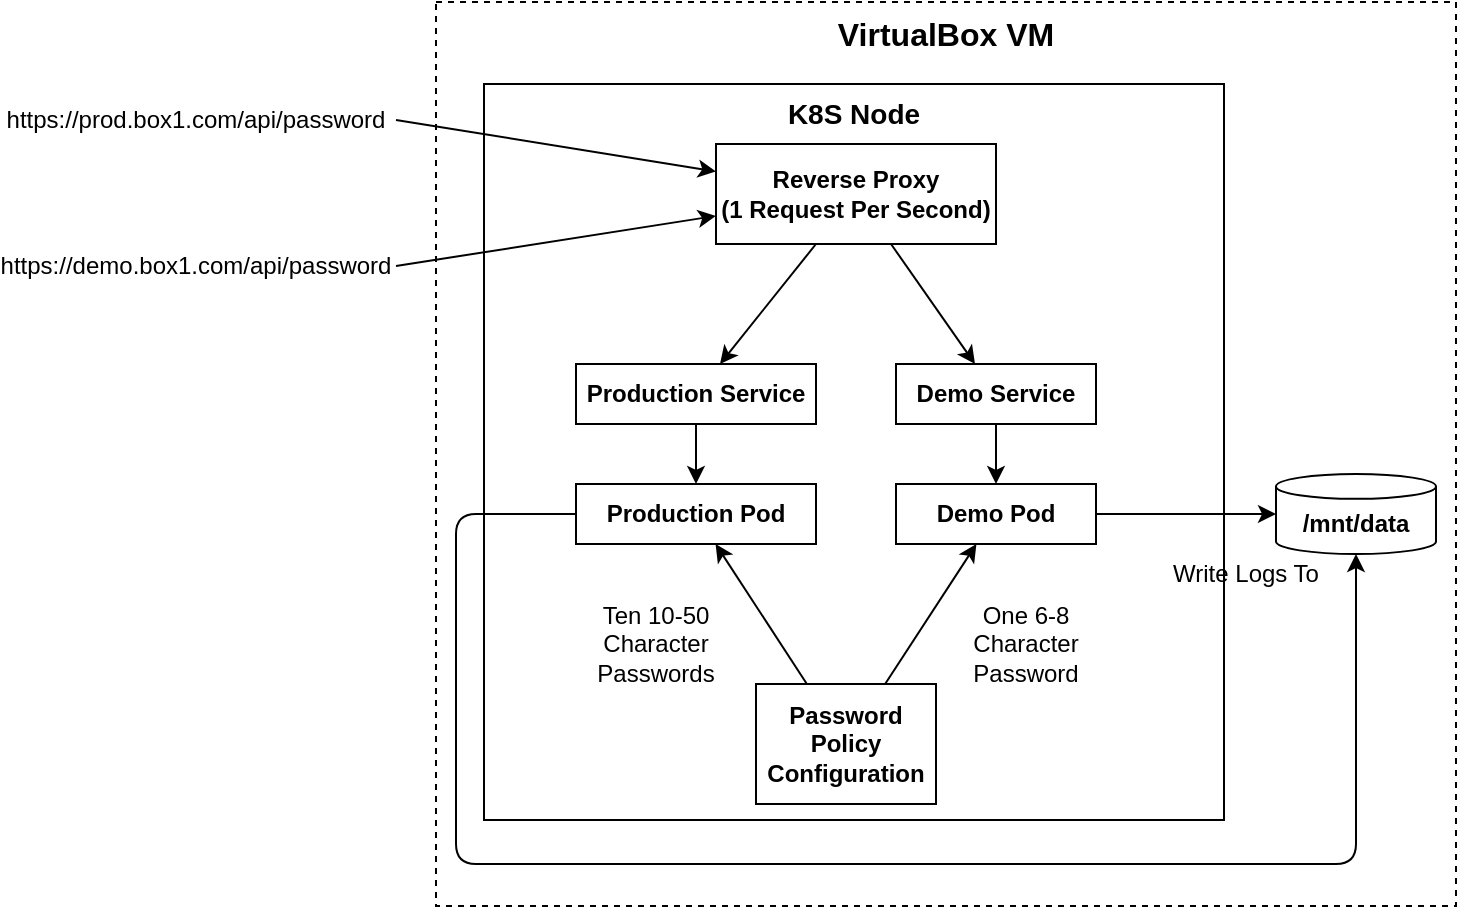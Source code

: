 <mxfile version="14.1.8" type="device"><diagram id="_LvJr-tqfpPB-cM-e4vQ" name="Page-1"><mxGraphModel dx="1888" dy="580" grid="1" gridSize="10" guides="1" tooltips="1" connect="1" arrows="1" fold="1" page="1" pageScale="1" pageWidth="850" pageHeight="1100" math="0" shadow="0"><root><mxCell id="0"/><mxCell id="1" parent="0"/><mxCell id="vpevB3ocP-nuLuHZzxmn-43" value="VirtualBox VM" style="rounded=0;whiteSpace=wrap;html=1;shadow=0;fontSize=16;dashed=1;verticalAlign=top;fontStyle=1" parent="1" vertex="1"><mxGeometry x="130" y="19" width="510" height="452" as="geometry"/></mxCell><mxCell id="vpevB3ocP-nuLuHZzxmn-42" value="K8S Node" style="rounded=0;whiteSpace=wrap;html=1;shadow=0;verticalAlign=top;fontStyle=1;fontSize=14;" parent="1" vertex="1"><mxGeometry x="154" y="60" width="370" height="368" as="geometry"/></mxCell><mxCell id="vpevB3ocP-nuLuHZzxmn-13" value="Demo Pod" style="rounded=0;whiteSpace=wrap;html=1;shadow=0;fontStyle=1" parent="1" vertex="1"><mxGeometry x="360" y="260" width="100" height="30" as="geometry"/></mxCell><mxCell id="vpevB3ocP-nuLuHZzxmn-14" value="Production Pod" style="rounded=0;whiteSpace=wrap;html=1;shadow=0;fontStyle=1" parent="1" vertex="1"><mxGeometry x="200" y="260" width="120" height="30" as="geometry"/></mxCell><mxCell id="vpevB3ocP-nuLuHZzxmn-15" value="Demo Service" style="rounded=0;whiteSpace=wrap;html=1;shadow=0;fontStyle=1" parent="1" vertex="1"><mxGeometry x="360" y="200" width="100" height="30" as="geometry"/></mxCell><mxCell id="vpevB3ocP-nuLuHZzxmn-16" value="Production Service" style="rounded=0;whiteSpace=wrap;html=1;shadow=0;fontStyle=1" parent="1" vertex="1"><mxGeometry x="200" y="200" width="120" height="30" as="geometry"/></mxCell><mxCell id="vpevB3ocP-nuLuHZzxmn-17" value="/mnt/data" style="shape=cylinder3;whiteSpace=wrap;html=1;boundedLbl=1;backgroundOutline=1;size=6.2;shadow=0;fontStyle=1" parent="1" vertex="1"><mxGeometry x="550" y="255" width="80" height="40" as="geometry"/></mxCell><mxCell id="vpevB3ocP-nuLuHZzxmn-19" value="Reverse Proxy&lt;br&gt;(1 Request Per Second)" style="rounded=0;whiteSpace=wrap;html=1;shadow=0;fontStyle=1" parent="1" vertex="1"><mxGeometry x="270" y="90" width="140" height="50" as="geometry"/></mxCell><mxCell id="vpevB3ocP-nuLuHZzxmn-20" value="Password Policy Configuration" style="rounded=0;whiteSpace=wrap;html=1;shadow=0;fontStyle=1" parent="1" vertex="1"><mxGeometry x="290" y="360" width="90" height="60" as="geometry"/></mxCell><mxCell id="vpevB3ocP-nuLuHZzxmn-21" value="https://prod.box1.com/api/password" style="text;html=1;strokeColor=none;fillColor=none;align=center;verticalAlign=middle;whiteSpace=wrap;rounded=0;shadow=0;" parent="1" vertex="1"><mxGeometry x="-10" y="68" width="40" height="20" as="geometry"/></mxCell><mxCell id="vpevB3ocP-nuLuHZzxmn-22" value="https://demo.box1.com/api/password" style="text;html=1;strokeColor=none;fillColor=none;align=center;verticalAlign=middle;whiteSpace=wrap;rounded=0;shadow=0;" parent="1" vertex="1"><mxGeometry x="-10" y="141" width="40" height="20" as="geometry"/></mxCell><mxCell id="vpevB3ocP-nuLuHZzxmn-23" value="" style="endArrow=classic;html=1;" parent="1" target="vpevB3ocP-nuLuHZzxmn-19" edge="1"><mxGeometry width="50" height="50" relative="1" as="geometry"><mxPoint x="110" y="151" as="sourcePoint"/><mxPoint x="284" y="140.146" as="targetPoint"/></mxGeometry></mxCell><mxCell id="vpevB3ocP-nuLuHZzxmn-24" value="" style="endArrow=classic;html=1;" parent="1" target="vpevB3ocP-nuLuHZzxmn-19" edge="1"><mxGeometry width="50" height="50" relative="1" as="geometry"><mxPoint x="110" y="78" as="sourcePoint"/><mxPoint x="254" y="110.563" as="targetPoint"/></mxGeometry></mxCell><mxCell id="vpevB3ocP-nuLuHZzxmn-25" value="" style="endArrow=classic;html=1;" parent="1" source="vpevB3ocP-nuLuHZzxmn-19" target="vpevB3ocP-nuLuHZzxmn-16" edge="1"><mxGeometry width="50" height="50" relative="1" as="geometry"><mxPoint x="500" y="330" as="sourcePoint"/><mxPoint x="550" y="280" as="targetPoint"/></mxGeometry></mxCell><mxCell id="vpevB3ocP-nuLuHZzxmn-26" value="" style="endArrow=classic;html=1;" parent="1" source="vpevB3ocP-nuLuHZzxmn-19" target="vpevB3ocP-nuLuHZzxmn-15" edge="1"><mxGeometry width="50" height="50" relative="1" as="geometry"><mxPoint x="500" y="330" as="sourcePoint"/><mxPoint x="550" y="280" as="targetPoint"/></mxGeometry></mxCell><mxCell id="vpevB3ocP-nuLuHZzxmn-27" value="" style="endArrow=classic;html=1;" parent="1" source="vpevB3ocP-nuLuHZzxmn-16" target="vpevB3ocP-nuLuHZzxmn-14" edge="1"><mxGeometry width="50" height="50" relative="1" as="geometry"><mxPoint x="430" y="330" as="sourcePoint"/><mxPoint x="480" y="280" as="targetPoint"/></mxGeometry></mxCell><mxCell id="vpevB3ocP-nuLuHZzxmn-28" value="" style="endArrow=classic;html=1;" parent="1" source="vpevB3ocP-nuLuHZzxmn-15" target="vpevB3ocP-nuLuHZzxmn-13" edge="1"><mxGeometry width="50" height="50" relative="1" as="geometry"><mxPoint x="430" y="330" as="sourcePoint"/><mxPoint x="480" y="280" as="targetPoint"/></mxGeometry></mxCell><mxCell id="vpevB3ocP-nuLuHZzxmn-34" value="" style="endArrow=classic;html=1;" parent="1" source="vpevB3ocP-nuLuHZzxmn-20" target="vpevB3ocP-nuLuHZzxmn-13" edge="1"><mxGeometry width="50" height="50" relative="1" as="geometry"><mxPoint x="420" y="410" as="sourcePoint"/><mxPoint x="470" y="360" as="targetPoint"/></mxGeometry></mxCell><mxCell id="vpevB3ocP-nuLuHZzxmn-35" value="" style="endArrow=classic;html=1;" parent="1" source="vpevB3ocP-nuLuHZzxmn-20" target="vpevB3ocP-nuLuHZzxmn-14" edge="1"><mxGeometry width="50" height="50" relative="1" as="geometry"><mxPoint x="220" y="400" as="sourcePoint"/><mxPoint x="270" y="350" as="targetPoint"/></mxGeometry></mxCell><mxCell id="vpevB3ocP-nuLuHZzxmn-36" value="" style="endArrow=classic;html=1;exitX=0;exitY=0.5;exitDx=0;exitDy=0;" parent="1" source="vpevB3ocP-nuLuHZzxmn-14" target="vpevB3ocP-nuLuHZzxmn-17" edge="1"><mxGeometry width="50" height="50" relative="1" as="geometry"><mxPoint x="420" y="270" as="sourcePoint"/><mxPoint x="470" y="220" as="targetPoint"/><Array as="points"><mxPoint x="140" y="275"/><mxPoint x="140" y="450"/><mxPoint x="590" y="450"/></Array></mxGeometry></mxCell><mxCell id="vpevB3ocP-nuLuHZzxmn-37" value="" style="endArrow=classic;html=1;" parent="1" source="vpevB3ocP-nuLuHZzxmn-13" target="vpevB3ocP-nuLuHZzxmn-17" edge="1"><mxGeometry width="50" height="50" relative="1" as="geometry"><mxPoint x="390" y="270" as="sourcePoint"/><mxPoint x="440" y="220" as="targetPoint"/></mxGeometry></mxCell><mxCell id="vpevB3ocP-nuLuHZzxmn-38" value="Write Logs To" style="text;html=1;strokeColor=none;fillColor=none;align=center;verticalAlign=middle;whiteSpace=wrap;rounded=0;shadow=0;" parent="1" vertex="1"><mxGeometry x="490" y="295" width="90" height="20" as="geometry"/></mxCell><mxCell id="vpevB3ocP-nuLuHZzxmn-39" value="Ten 10-50 Character Passwords" style="text;html=1;strokeColor=none;fillColor=none;align=center;verticalAlign=middle;whiteSpace=wrap;rounded=0;shadow=0;" parent="1" vertex="1"><mxGeometry x="220" y="330" width="40" height="20" as="geometry"/></mxCell><mxCell id="vpevB3ocP-nuLuHZzxmn-40" value="One 6-8 Character Password" style="text;html=1;strokeColor=none;fillColor=none;align=center;verticalAlign=middle;whiteSpace=wrap;rounded=0;shadow=0;" parent="1" vertex="1"><mxGeometry x="405" y="330" width="40" height="20" as="geometry"/></mxCell></root></mxGraphModel></diagram></mxfile>